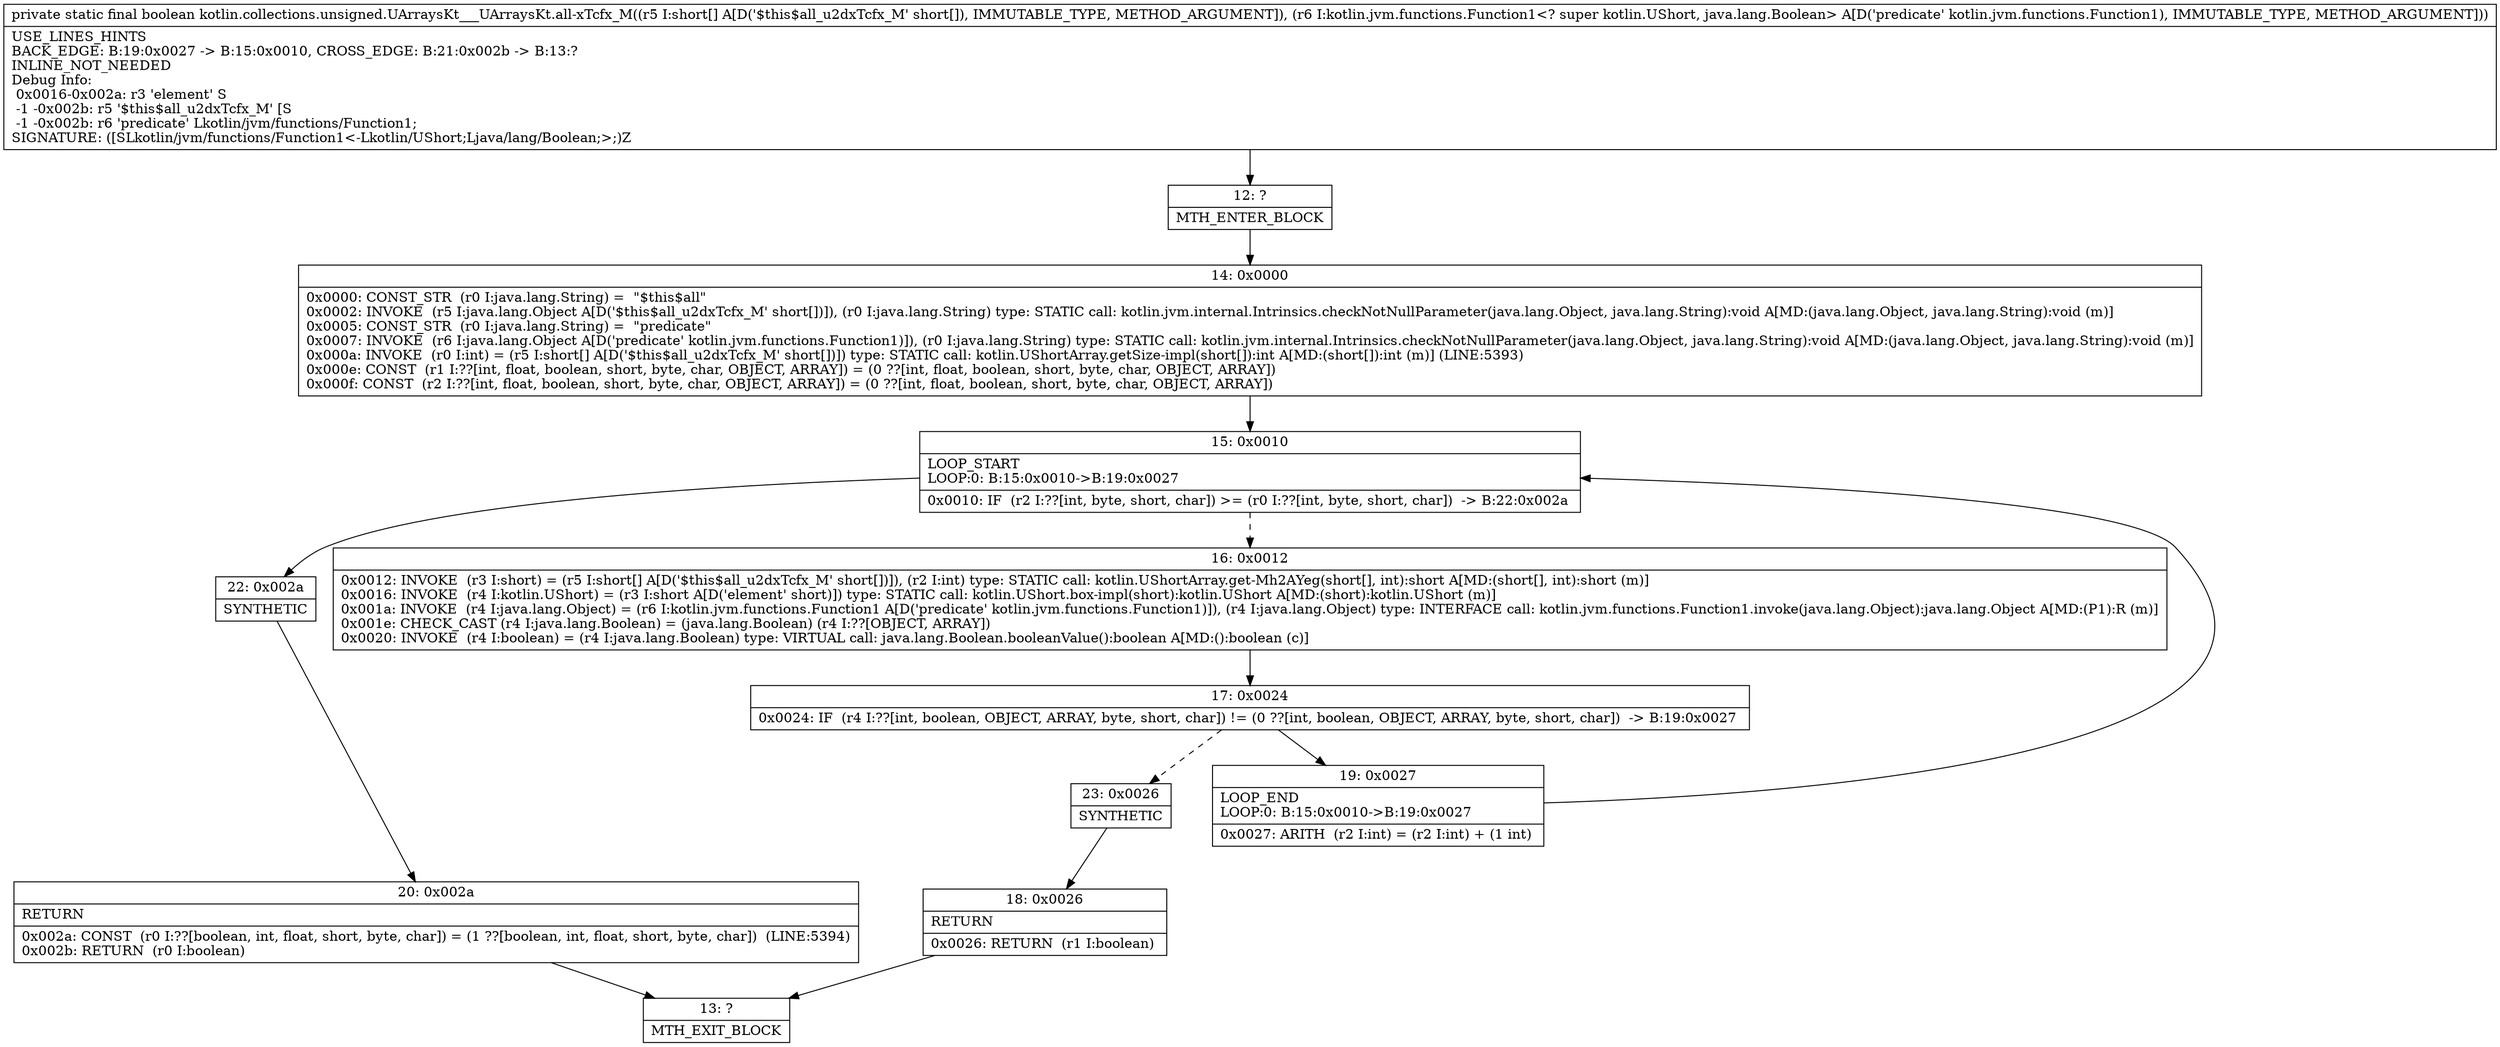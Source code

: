 digraph "CFG forkotlin.collections.unsigned.UArraysKt___UArraysKt.all\-xTcfx_M([SLkotlin\/jvm\/functions\/Function1;)Z" {
Node_12 [shape=record,label="{12\:\ ?|MTH_ENTER_BLOCK\l}"];
Node_14 [shape=record,label="{14\:\ 0x0000|0x0000: CONST_STR  (r0 I:java.lang.String) =  \"$this$all\" \l0x0002: INVOKE  (r5 I:java.lang.Object A[D('$this$all_u2dxTcfx_M' short[])]), (r0 I:java.lang.String) type: STATIC call: kotlin.jvm.internal.Intrinsics.checkNotNullParameter(java.lang.Object, java.lang.String):void A[MD:(java.lang.Object, java.lang.String):void (m)]\l0x0005: CONST_STR  (r0 I:java.lang.String) =  \"predicate\" \l0x0007: INVOKE  (r6 I:java.lang.Object A[D('predicate' kotlin.jvm.functions.Function1)]), (r0 I:java.lang.String) type: STATIC call: kotlin.jvm.internal.Intrinsics.checkNotNullParameter(java.lang.Object, java.lang.String):void A[MD:(java.lang.Object, java.lang.String):void (m)]\l0x000a: INVOKE  (r0 I:int) = (r5 I:short[] A[D('$this$all_u2dxTcfx_M' short[])]) type: STATIC call: kotlin.UShortArray.getSize\-impl(short[]):int A[MD:(short[]):int (m)] (LINE:5393)\l0x000e: CONST  (r1 I:??[int, float, boolean, short, byte, char, OBJECT, ARRAY]) = (0 ??[int, float, boolean, short, byte, char, OBJECT, ARRAY]) \l0x000f: CONST  (r2 I:??[int, float, boolean, short, byte, char, OBJECT, ARRAY]) = (0 ??[int, float, boolean, short, byte, char, OBJECT, ARRAY]) \l}"];
Node_15 [shape=record,label="{15\:\ 0x0010|LOOP_START\lLOOP:0: B:15:0x0010\-\>B:19:0x0027\l|0x0010: IF  (r2 I:??[int, byte, short, char]) \>= (r0 I:??[int, byte, short, char])  \-\> B:22:0x002a \l}"];
Node_16 [shape=record,label="{16\:\ 0x0012|0x0012: INVOKE  (r3 I:short) = (r5 I:short[] A[D('$this$all_u2dxTcfx_M' short[])]), (r2 I:int) type: STATIC call: kotlin.UShortArray.get\-Mh2AYeg(short[], int):short A[MD:(short[], int):short (m)]\l0x0016: INVOKE  (r4 I:kotlin.UShort) = (r3 I:short A[D('element' short)]) type: STATIC call: kotlin.UShort.box\-impl(short):kotlin.UShort A[MD:(short):kotlin.UShort (m)]\l0x001a: INVOKE  (r4 I:java.lang.Object) = (r6 I:kotlin.jvm.functions.Function1 A[D('predicate' kotlin.jvm.functions.Function1)]), (r4 I:java.lang.Object) type: INTERFACE call: kotlin.jvm.functions.Function1.invoke(java.lang.Object):java.lang.Object A[MD:(P1):R (m)]\l0x001e: CHECK_CAST (r4 I:java.lang.Boolean) = (java.lang.Boolean) (r4 I:??[OBJECT, ARRAY]) \l0x0020: INVOKE  (r4 I:boolean) = (r4 I:java.lang.Boolean) type: VIRTUAL call: java.lang.Boolean.booleanValue():boolean A[MD:():boolean (c)]\l}"];
Node_17 [shape=record,label="{17\:\ 0x0024|0x0024: IF  (r4 I:??[int, boolean, OBJECT, ARRAY, byte, short, char]) != (0 ??[int, boolean, OBJECT, ARRAY, byte, short, char])  \-\> B:19:0x0027 \l}"];
Node_19 [shape=record,label="{19\:\ 0x0027|LOOP_END\lLOOP:0: B:15:0x0010\-\>B:19:0x0027\l|0x0027: ARITH  (r2 I:int) = (r2 I:int) + (1 int) \l}"];
Node_23 [shape=record,label="{23\:\ 0x0026|SYNTHETIC\l}"];
Node_18 [shape=record,label="{18\:\ 0x0026|RETURN\l|0x0026: RETURN  (r1 I:boolean) \l}"];
Node_13 [shape=record,label="{13\:\ ?|MTH_EXIT_BLOCK\l}"];
Node_22 [shape=record,label="{22\:\ 0x002a|SYNTHETIC\l}"];
Node_20 [shape=record,label="{20\:\ 0x002a|RETURN\l|0x002a: CONST  (r0 I:??[boolean, int, float, short, byte, char]) = (1 ??[boolean, int, float, short, byte, char])  (LINE:5394)\l0x002b: RETURN  (r0 I:boolean) \l}"];
MethodNode[shape=record,label="{private static final boolean kotlin.collections.unsigned.UArraysKt___UArraysKt.all\-xTcfx_M((r5 I:short[] A[D('$this$all_u2dxTcfx_M' short[]), IMMUTABLE_TYPE, METHOD_ARGUMENT]), (r6 I:kotlin.jvm.functions.Function1\<? super kotlin.UShort, java.lang.Boolean\> A[D('predicate' kotlin.jvm.functions.Function1), IMMUTABLE_TYPE, METHOD_ARGUMENT]))  | USE_LINES_HINTS\lBACK_EDGE: B:19:0x0027 \-\> B:15:0x0010, CROSS_EDGE: B:21:0x002b \-\> B:13:?\lINLINE_NOT_NEEDED\lDebug Info:\l  0x0016\-0x002a: r3 'element' S\l  \-1 \-0x002b: r5 '$this$all_u2dxTcfx_M' [S\l  \-1 \-0x002b: r6 'predicate' Lkotlin\/jvm\/functions\/Function1;\lSIGNATURE: ([SLkotlin\/jvm\/functions\/Function1\<\-Lkotlin\/UShort;Ljava\/lang\/Boolean;\>;)Z\l}"];
MethodNode -> Node_12;Node_12 -> Node_14;
Node_14 -> Node_15;
Node_15 -> Node_16[style=dashed];
Node_15 -> Node_22;
Node_16 -> Node_17;
Node_17 -> Node_19;
Node_17 -> Node_23[style=dashed];
Node_19 -> Node_15;
Node_23 -> Node_18;
Node_18 -> Node_13;
Node_22 -> Node_20;
Node_20 -> Node_13;
}

